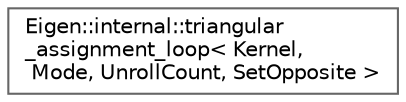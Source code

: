 digraph "类继承关系图"
{
 // LATEX_PDF_SIZE
  bgcolor="transparent";
  edge [fontname=Helvetica,fontsize=10,labelfontname=Helvetica,labelfontsize=10];
  node [fontname=Helvetica,fontsize=10,shape=box,height=0.2,width=0.4];
  rankdir="LR";
  Node0 [id="Node000000",label="Eigen::internal::triangular\l_assignment_loop\< Kernel,\l Mode, UnrollCount, SetOpposite \>",height=0.2,width=0.4,color="grey40", fillcolor="white", style="filled",URL="$struct_eigen_1_1internal_1_1triangular__assignment__loop.html",tooltip=" "];
}
